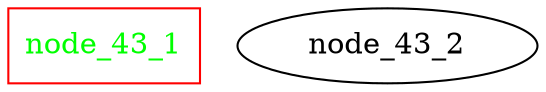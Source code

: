 digraph graph_43
{
	node_43_1
	[
		color = red
		fontcolor = green
		shape = box
	]
	node_43_2
	[
		fixedsize = true
		width = 2
	]
}
